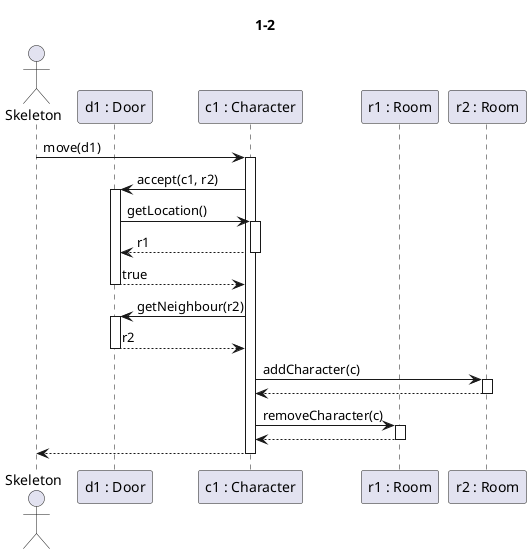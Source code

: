 @startuml Sima Ajtó

Title 1-2

actor Skeleton as sk
participant "d1 : Door" as d
participant "c1 : Character" as c
participant "r1 : Room" as r1
participant "r2 : Room" as r2

sk -> c ++: move(d1)
'ennek a paraméterezése nem biztos, hogy jó'
c->d ++: accept(c1, r2)
d->c ++: getLocation()
c-->d --: r1
d-->c --: true

c -> d ++: getNeighbour(r2)

d-->c --: r2

c->r2 ++: addCharacter(c)
return

c->r1 ++: removeCharacter(c)
return

c-->sk --:

@enduml